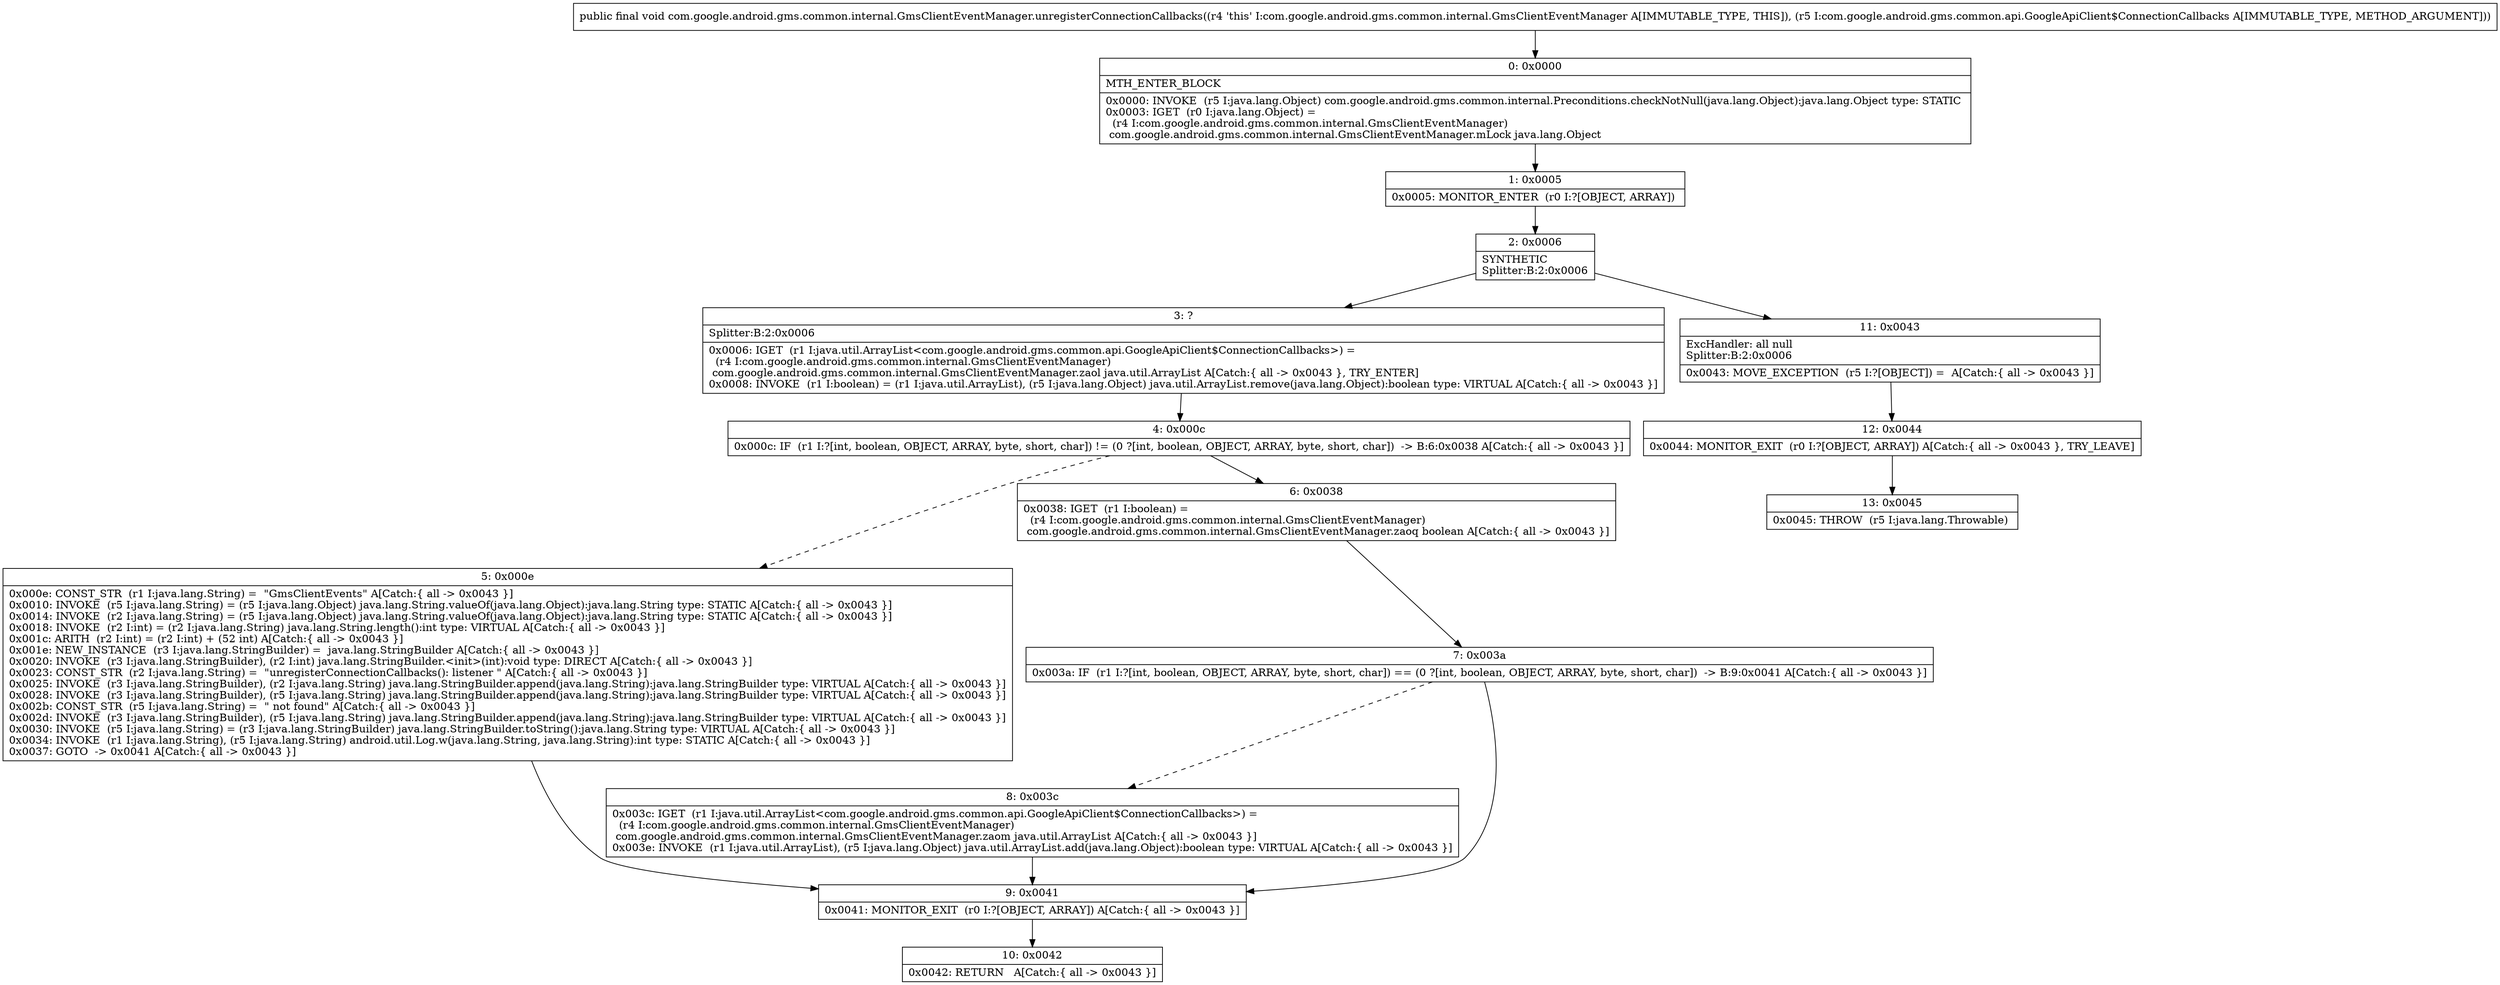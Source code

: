 digraph "CFG forcom.google.android.gms.common.internal.GmsClientEventManager.unregisterConnectionCallbacks(Lcom\/google\/android\/gms\/common\/api\/GoogleApiClient$ConnectionCallbacks;)V" {
Node_0 [shape=record,label="{0\:\ 0x0000|MTH_ENTER_BLOCK\l|0x0000: INVOKE  (r5 I:java.lang.Object) com.google.android.gms.common.internal.Preconditions.checkNotNull(java.lang.Object):java.lang.Object type: STATIC \l0x0003: IGET  (r0 I:java.lang.Object) = \l  (r4 I:com.google.android.gms.common.internal.GmsClientEventManager)\l com.google.android.gms.common.internal.GmsClientEventManager.mLock java.lang.Object \l}"];
Node_1 [shape=record,label="{1\:\ 0x0005|0x0005: MONITOR_ENTER  (r0 I:?[OBJECT, ARRAY]) \l}"];
Node_2 [shape=record,label="{2\:\ 0x0006|SYNTHETIC\lSplitter:B:2:0x0006\l}"];
Node_3 [shape=record,label="{3\:\ ?|Splitter:B:2:0x0006\l|0x0006: IGET  (r1 I:java.util.ArrayList\<com.google.android.gms.common.api.GoogleApiClient$ConnectionCallbacks\>) = \l  (r4 I:com.google.android.gms.common.internal.GmsClientEventManager)\l com.google.android.gms.common.internal.GmsClientEventManager.zaol java.util.ArrayList A[Catch:\{ all \-\> 0x0043 \}, TRY_ENTER]\l0x0008: INVOKE  (r1 I:boolean) = (r1 I:java.util.ArrayList), (r5 I:java.lang.Object) java.util.ArrayList.remove(java.lang.Object):boolean type: VIRTUAL A[Catch:\{ all \-\> 0x0043 \}]\l}"];
Node_4 [shape=record,label="{4\:\ 0x000c|0x000c: IF  (r1 I:?[int, boolean, OBJECT, ARRAY, byte, short, char]) != (0 ?[int, boolean, OBJECT, ARRAY, byte, short, char])  \-\> B:6:0x0038 A[Catch:\{ all \-\> 0x0043 \}]\l}"];
Node_5 [shape=record,label="{5\:\ 0x000e|0x000e: CONST_STR  (r1 I:java.lang.String) =  \"GmsClientEvents\" A[Catch:\{ all \-\> 0x0043 \}]\l0x0010: INVOKE  (r5 I:java.lang.String) = (r5 I:java.lang.Object) java.lang.String.valueOf(java.lang.Object):java.lang.String type: STATIC A[Catch:\{ all \-\> 0x0043 \}]\l0x0014: INVOKE  (r2 I:java.lang.String) = (r5 I:java.lang.Object) java.lang.String.valueOf(java.lang.Object):java.lang.String type: STATIC A[Catch:\{ all \-\> 0x0043 \}]\l0x0018: INVOKE  (r2 I:int) = (r2 I:java.lang.String) java.lang.String.length():int type: VIRTUAL A[Catch:\{ all \-\> 0x0043 \}]\l0x001c: ARITH  (r2 I:int) = (r2 I:int) + (52 int) A[Catch:\{ all \-\> 0x0043 \}]\l0x001e: NEW_INSTANCE  (r3 I:java.lang.StringBuilder) =  java.lang.StringBuilder A[Catch:\{ all \-\> 0x0043 \}]\l0x0020: INVOKE  (r3 I:java.lang.StringBuilder), (r2 I:int) java.lang.StringBuilder.\<init\>(int):void type: DIRECT A[Catch:\{ all \-\> 0x0043 \}]\l0x0023: CONST_STR  (r2 I:java.lang.String) =  \"unregisterConnectionCallbacks(): listener \" A[Catch:\{ all \-\> 0x0043 \}]\l0x0025: INVOKE  (r3 I:java.lang.StringBuilder), (r2 I:java.lang.String) java.lang.StringBuilder.append(java.lang.String):java.lang.StringBuilder type: VIRTUAL A[Catch:\{ all \-\> 0x0043 \}]\l0x0028: INVOKE  (r3 I:java.lang.StringBuilder), (r5 I:java.lang.String) java.lang.StringBuilder.append(java.lang.String):java.lang.StringBuilder type: VIRTUAL A[Catch:\{ all \-\> 0x0043 \}]\l0x002b: CONST_STR  (r5 I:java.lang.String) =  \" not found\" A[Catch:\{ all \-\> 0x0043 \}]\l0x002d: INVOKE  (r3 I:java.lang.StringBuilder), (r5 I:java.lang.String) java.lang.StringBuilder.append(java.lang.String):java.lang.StringBuilder type: VIRTUAL A[Catch:\{ all \-\> 0x0043 \}]\l0x0030: INVOKE  (r5 I:java.lang.String) = (r3 I:java.lang.StringBuilder) java.lang.StringBuilder.toString():java.lang.String type: VIRTUAL A[Catch:\{ all \-\> 0x0043 \}]\l0x0034: INVOKE  (r1 I:java.lang.String), (r5 I:java.lang.String) android.util.Log.w(java.lang.String, java.lang.String):int type: STATIC A[Catch:\{ all \-\> 0x0043 \}]\l0x0037: GOTO  \-\> 0x0041 A[Catch:\{ all \-\> 0x0043 \}]\l}"];
Node_6 [shape=record,label="{6\:\ 0x0038|0x0038: IGET  (r1 I:boolean) = \l  (r4 I:com.google.android.gms.common.internal.GmsClientEventManager)\l com.google.android.gms.common.internal.GmsClientEventManager.zaoq boolean A[Catch:\{ all \-\> 0x0043 \}]\l}"];
Node_7 [shape=record,label="{7\:\ 0x003a|0x003a: IF  (r1 I:?[int, boolean, OBJECT, ARRAY, byte, short, char]) == (0 ?[int, boolean, OBJECT, ARRAY, byte, short, char])  \-\> B:9:0x0041 A[Catch:\{ all \-\> 0x0043 \}]\l}"];
Node_8 [shape=record,label="{8\:\ 0x003c|0x003c: IGET  (r1 I:java.util.ArrayList\<com.google.android.gms.common.api.GoogleApiClient$ConnectionCallbacks\>) = \l  (r4 I:com.google.android.gms.common.internal.GmsClientEventManager)\l com.google.android.gms.common.internal.GmsClientEventManager.zaom java.util.ArrayList A[Catch:\{ all \-\> 0x0043 \}]\l0x003e: INVOKE  (r1 I:java.util.ArrayList), (r5 I:java.lang.Object) java.util.ArrayList.add(java.lang.Object):boolean type: VIRTUAL A[Catch:\{ all \-\> 0x0043 \}]\l}"];
Node_9 [shape=record,label="{9\:\ 0x0041|0x0041: MONITOR_EXIT  (r0 I:?[OBJECT, ARRAY]) A[Catch:\{ all \-\> 0x0043 \}]\l}"];
Node_10 [shape=record,label="{10\:\ 0x0042|0x0042: RETURN   A[Catch:\{ all \-\> 0x0043 \}]\l}"];
Node_11 [shape=record,label="{11\:\ 0x0043|ExcHandler: all null\lSplitter:B:2:0x0006\l|0x0043: MOVE_EXCEPTION  (r5 I:?[OBJECT]) =  A[Catch:\{ all \-\> 0x0043 \}]\l}"];
Node_12 [shape=record,label="{12\:\ 0x0044|0x0044: MONITOR_EXIT  (r0 I:?[OBJECT, ARRAY]) A[Catch:\{ all \-\> 0x0043 \}, TRY_LEAVE]\l}"];
Node_13 [shape=record,label="{13\:\ 0x0045|0x0045: THROW  (r5 I:java.lang.Throwable) \l}"];
MethodNode[shape=record,label="{public final void com.google.android.gms.common.internal.GmsClientEventManager.unregisterConnectionCallbacks((r4 'this' I:com.google.android.gms.common.internal.GmsClientEventManager A[IMMUTABLE_TYPE, THIS]), (r5 I:com.google.android.gms.common.api.GoogleApiClient$ConnectionCallbacks A[IMMUTABLE_TYPE, METHOD_ARGUMENT])) }"];
MethodNode -> Node_0;
Node_0 -> Node_1;
Node_1 -> Node_2;
Node_2 -> Node_3;
Node_2 -> Node_11;
Node_3 -> Node_4;
Node_4 -> Node_5[style=dashed];
Node_4 -> Node_6;
Node_5 -> Node_9;
Node_6 -> Node_7;
Node_7 -> Node_8[style=dashed];
Node_7 -> Node_9;
Node_8 -> Node_9;
Node_9 -> Node_10;
Node_11 -> Node_12;
Node_12 -> Node_13;
}

